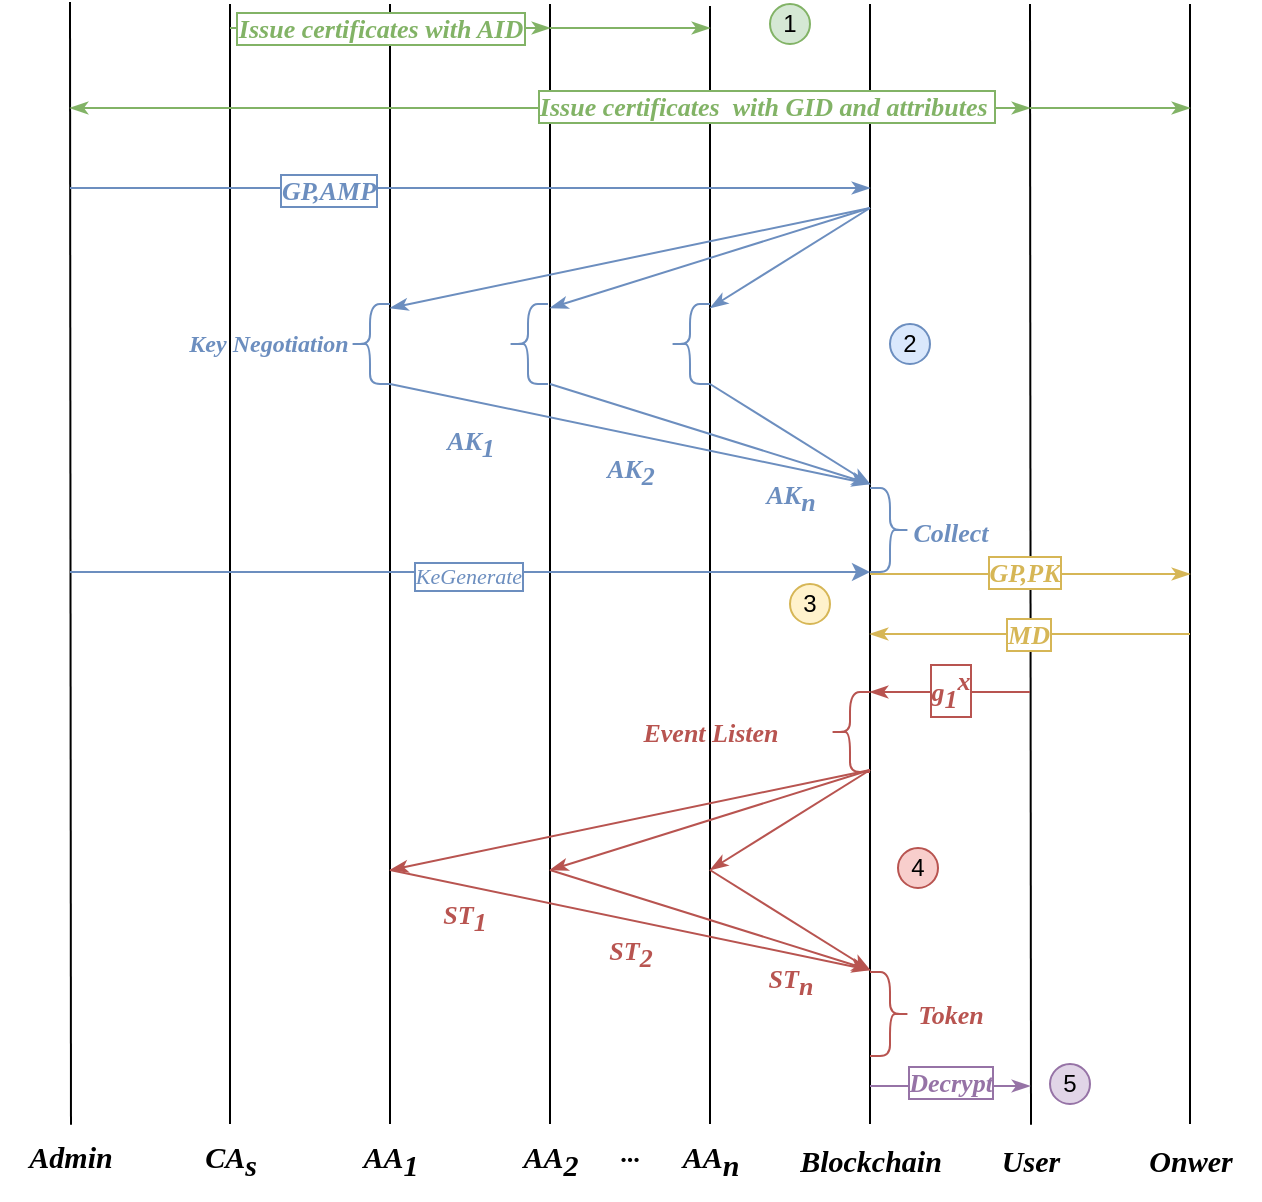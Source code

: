 <mxfile version="21.6.9" type="github">
  <diagram name="第 1 页" id="uIp9_sblfixBUAIgZwkg">
    <mxGraphModel dx="510" dy="350" grid="1" gridSize="10" guides="1" tooltips="1" connect="1" arrows="1" fold="1" page="1" pageScale="1" pageWidth="827" pageHeight="1169" math="0" shadow="0">
      <root>
        <mxCell id="0" />
        <mxCell id="1" parent="0" />
        <mxCell id="2YJbEfZzeCw0bkBX_K2v-1" value="" style="endArrow=none;html=1;rounded=0;jumpStyle=sharp;endFill=0;fontFamily=Times New Roman;fontStyle=3;fontSize=13;" parent="1" edge="1">
          <mxGeometry width="50" height="50" relative="1" as="geometry">
            <mxPoint x="120" y="340" as="sourcePoint" />
            <mxPoint x="120" y="900" as="targetPoint" />
          </mxGeometry>
        </mxCell>
        <mxCell id="2YJbEfZzeCw0bkBX_K2v-4" value="" style="endArrow=none;html=1;rounded=0;jumpStyle=sharp;endFill=0;fontFamily=Times New Roman;fontStyle=3;fontSize=13;" parent="1" edge="1">
          <mxGeometry width="50" height="50" relative="1" as="geometry">
            <mxPoint x="360" y="341" as="sourcePoint" />
            <mxPoint x="360" y="900" as="targetPoint" />
          </mxGeometry>
        </mxCell>
        <mxCell id="2YJbEfZzeCw0bkBX_K2v-2" value="" style="endArrow=none;html=1;rounded=0;jumpStyle=sharp;endFill=0;fontFamily=Times New Roman;fontStyle=3;entryX=0.507;entryY=-0.02;entryDx=0;entryDy=0;entryPerimeter=0;fontSize=13;strokeWidth=1;" parent="1" target="2YJbEfZzeCw0bkBX_K2v-33" edge="1">
          <mxGeometry width="50" height="50" relative="1" as="geometry">
            <mxPoint x="40" y="339" as="sourcePoint" />
            <mxPoint x="40" y="880" as="targetPoint" />
          </mxGeometry>
        </mxCell>
        <mxCell id="2YJbEfZzeCw0bkBX_K2v-3" value="" style="endArrow=none;html=1;rounded=0;jumpStyle=sharp;endFill=0;fontFamily=Times New Roman;fontStyle=3;fontSize=13;" parent="1" edge="1">
          <mxGeometry width="50" height="50" relative="1" as="geometry">
            <mxPoint x="280" y="340" as="sourcePoint" />
            <mxPoint x="280" y="900" as="targetPoint" />
          </mxGeometry>
        </mxCell>
        <mxCell id="2YJbEfZzeCw0bkBX_K2v-5" value="" style="endArrow=none;html=1;rounded=0;jumpStyle=sharp;endFill=0;fontFamily=Times New Roman;fontStyle=3;fontSize=13;" parent="1" edge="1">
          <mxGeometry width="50" height="50" relative="1" as="geometry">
            <mxPoint x="200" y="340" as="sourcePoint" />
            <mxPoint x="200" y="900" as="targetPoint" />
          </mxGeometry>
        </mxCell>
        <mxCell id="2YJbEfZzeCw0bkBX_K2v-6" value="" style="endArrow=none;html=1;rounded=0;jumpStyle=sharp;endFill=0;fontFamily=Times New Roman;fontStyle=3;fontSize=13;" parent="1" edge="1">
          <mxGeometry width="50" height="50" relative="1" as="geometry">
            <mxPoint x="440" y="340" as="sourcePoint" />
            <mxPoint x="440" y="900" as="targetPoint" />
          </mxGeometry>
        </mxCell>
        <mxCell id="2YJbEfZzeCw0bkBX_K2v-7" value="" style="endArrow=none;html=1;rounded=0;jumpStyle=sharp;endFill=0;fontFamily=Times New Roman;fontStyle=3;fontSize=13;" parent="1" edge="1">
          <mxGeometry width="50" height="50" relative="1" as="geometry">
            <mxPoint x="600" y="340" as="sourcePoint" />
            <mxPoint x="600" y="900" as="targetPoint" />
          </mxGeometry>
        </mxCell>
        <mxCell id="2YJbEfZzeCw0bkBX_K2v-8" value="" style="endArrow=none;html=1;rounded=0;jumpStyle=sharp;endFill=0;fontFamily=Times New Roman;fontStyle=3;entryX=0.51;entryY=-0.087;entryDx=0;entryDy=0;entryPerimeter=0;fontSize=13;" parent="1" target="2YJbEfZzeCw0bkBX_K2v-42" edge="1">
          <mxGeometry width="50" height="50" relative="1" as="geometry">
            <mxPoint x="520" y="340" as="sourcePoint" />
            <mxPoint x="520" y="880" as="targetPoint" />
          </mxGeometry>
        </mxCell>
        <mxCell id="2YJbEfZzeCw0bkBX_K2v-10" value="" style="endArrow=classicThin;html=1;rounded=0;endFill=1;fontFamily=Times New Roman;fontStyle=3;fillColor=#d5e8d4;strokeColor=#82b366;fontSize=13;" parent="1" edge="1">
          <mxGeometry width="50" height="50" relative="1" as="geometry">
            <mxPoint x="120" y="352" as="sourcePoint" />
            <mxPoint x="280" y="352" as="targetPoint" />
          </mxGeometry>
        </mxCell>
        <mxCell id="2YJbEfZzeCw0bkBX_K2v-45" value="Issue certificates with AID" style="edgeLabel;html=1;align=center;verticalAlign=middle;resizable=0;points=[];fontFamily=Times New Roman;fontStyle=3;fontColor=#82B366;fontSize=13;labelBorderColor=#82B366;" parent="2YJbEfZzeCw0bkBX_K2v-10" vertex="1" connectable="0">
          <mxGeometry x="-0.087" y="-2" relative="1" as="geometry">
            <mxPoint x="2" y="-2" as="offset" />
          </mxGeometry>
        </mxCell>
        <mxCell id="2YJbEfZzeCw0bkBX_K2v-11" value="" style="endArrow=classicThin;html=1;rounded=0;endFill=1;fontFamily=Times New Roman;fontStyle=3;fillColor=#d5e8d4;strokeColor=#82b366;fontSize=13;" parent="1" edge="1">
          <mxGeometry width="50" height="50" relative="1" as="geometry">
            <mxPoint x="280" y="352" as="sourcePoint" />
            <mxPoint x="360" y="352" as="targetPoint" />
          </mxGeometry>
        </mxCell>
        <mxCell id="2YJbEfZzeCw0bkBX_K2v-12" value="" style="endArrow=classicThin;html=1;rounded=0;endFill=1;fontFamily=Times New Roman;fontStyle=3;fillColor=#d5e8d4;strokeColor=#82b366;fontSize=13;" parent="1" edge="1">
          <mxGeometry width="50" height="50" relative="1" as="geometry">
            <mxPoint x="120" y="392" as="sourcePoint" />
            <mxPoint x="520" y="392" as="targetPoint" />
          </mxGeometry>
        </mxCell>
        <mxCell id="2YJbEfZzeCw0bkBX_K2v-46" value="Issue certificates&amp;nbsp; with GID and attributes&amp;nbsp;" style="edgeLabel;html=1;align=center;verticalAlign=middle;resizable=0;points=[];fontFamily=Times New Roman;fontStyle=3;fontColor=#82B366;fontSize=13;labelBorderColor=#82B366;" parent="2YJbEfZzeCw0bkBX_K2v-12" vertex="1" connectable="0">
          <mxGeometry x="0.34" relative="1" as="geometry">
            <mxPoint y="-1" as="offset" />
          </mxGeometry>
        </mxCell>
        <mxCell id="2YJbEfZzeCw0bkBX_K2v-13" value="" style="endArrow=classicThin;html=1;rounded=0;endFill=1;fontFamily=Times New Roman;fontStyle=3;fillColor=#d5e8d4;strokeColor=#82b366;fontSize=13;" parent="1" edge="1">
          <mxGeometry width="50" height="50" relative="1" as="geometry">
            <mxPoint x="520" y="392" as="sourcePoint" />
            <mxPoint x="600" y="392" as="targetPoint" />
          </mxGeometry>
        </mxCell>
        <mxCell id="2YJbEfZzeCw0bkBX_K2v-16" value="" style="endArrow=classicThin;html=1;rounded=0;endFill=1;fontFamily=Times New Roman;fontStyle=3;fillColor=#dae8fc;strokeColor=#6c8ebf;fontSize=13;" parent="1" edge="1">
          <mxGeometry width="50" height="50" relative="1" as="geometry">
            <mxPoint x="40" y="432" as="sourcePoint" />
            <mxPoint x="440" y="432" as="targetPoint" />
          </mxGeometry>
        </mxCell>
        <mxCell id="2YJbEfZzeCw0bkBX_K2v-47" value="GP,AMP" style="edgeLabel;html=1;align=center;verticalAlign=middle;resizable=0;points=[];fontFamily=Times New Roman;fontStyle=3;fontColor=#6c8ebf;fontSize=13;labelBorderColor=#6C8EBF;" parent="2YJbEfZzeCw0bkBX_K2v-16" vertex="1" connectable="0">
          <mxGeometry x="-0.355" y="-1" relative="1" as="geometry">
            <mxPoint as="offset" />
          </mxGeometry>
        </mxCell>
        <mxCell id="2YJbEfZzeCw0bkBX_K2v-17" value="" style="endArrow=classicThin;html=1;rounded=0;endFill=1;fontFamily=Times New Roman;fontStyle=3;fillColor=#dae8fc;strokeColor=#6c8ebf;fontSize=13;" parent="1" edge="1">
          <mxGeometry width="50" height="50" relative="1" as="geometry">
            <mxPoint x="440" y="442" as="sourcePoint" />
            <mxPoint x="200" y="492" as="targetPoint" />
          </mxGeometry>
        </mxCell>
        <mxCell id="2YJbEfZzeCw0bkBX_K2v-18" value="" style="endArrow=classicThin;html=1;rounded=0;endFill=1;fontFamily=Times New Roman;fontStyle=3;fillColor=#dae8fc;strokeColor=#6c8ebf;fontSize=13;" parent="1" edge="1">
          <mxGeometry width="50" height="50" relative="1" as="geometry">
            <mxPoint x="440" y="442" as="sourcePoint" />
            <mxPoint x="280" y="492" as="targetPoint" />
          </mxGeometry>
        </mxCell>
        <mxCell id="2YJbEfZzeCw0bkBX_K2v-19" value="" style="endArrow=classicThin;html=1;rounded=0;endFill=1;fontFamily=Times New Roman;fontStyle=3;fillColor=#dae8fc;strokeColor=#6c8ebf;fontSize=13;" parent="1" edge="1">
          <mxGeometry width="50" height="50" relative="1" as="geometry">
            <mxPoint x="440" y="442" as="sourcePoint" />
            <mxPoint x="360" y="492" as="targetPoint" />
          </mxGeometry>
        </mxCell>
        <mxCell id="2YJbEfZzeCw0bkBX_K2v-20" value="" style="endArrow=classicThin;html=1;rounded=0;endFill=1;fontFamily=Times New Roman;fontStyle=3;fillColor=#dae8fc;strokeColor=#6c8ebf;fontSize=13;" parent="1" edge="1">
          <mxGeometry width="50" height="50" relative="1" as="geometry">
            <mxPoint x="200" y="530" as="sourcePoint" />
            <mxPoint x="440" y="580" as="targetPoint" />
          </mxGeometry>
        </mxCell>
        <mxCell id="2YJbEfZzeCw0bkBX_K2v-21" value="" style="endArrow=classicThin;html=1;rounded=0;endFill=1;fontFamily=Times New Roman;fontStyle=3;fillColor=#dae8fc;strokeColor=#6c8ebf;fontSize=13;" parent="1" edge="1">
          <mxGeometry width="50" height="50" relative="1" as="geometry">
            <mxPoint x="280" y="530" as="sourcePoint" />
            <mxPoint x="440" y="580" as="targetPoint" />
          </mxGeometry>
        </mxCell>
        <mxCell id="2YJbEfZzeCw0bkBX_K2v-22" value="" style="endArrow=classicThin;html=1;rounded=0;endFill=1;fontFamily=Times New Roman;fontStyle=3;fillColor=#dae8fc;strokeColor=#6c8ebf;fontSize=13;" parent="1" edge="1">
          <mxGeometry width="50" height="50" relative="1" as="geometry">
            <mxPoint x="360" y="530" as="sourcePoint" />
            <mxPoint x="440" y="580" as="targetPoint" />
          </mxGeometry>
        </mxCell>
        <mxCell id="2YJbEfZzeCw0bkBX_K2v-23" value="" style="endArrow=classicThin;html=1;rounded=0;endFill=1;fontFamily=Times New Roman;fontStyle=3;fillColor=#fff2cc;strokeColor=#d6b656;fontSize=13;" parent="1" edge="1">
          <mxGeometry width="50" height="50" relative="1" as="geometry">
            <mxPoint x="440" y="625" as="sourcePoint" />
            <mxPoint x="600" y="625" as="targetPoint" />
          </mxGeometry>
        </mxCell>
        <mxCell id="2YJbEfZzeCw0bkBX_K2v-53" value="GP,PK" style="edgeLabel;html=1;align=center;verticalAlign=middle;resizable=0;points=[];fontFamily=Times New Roman;fontStyle=3;fontColor=#d6b656;fontSize=13;labelBackgroundColor=default;labelBorderColor=#D6B656;" parent="2YJbEfZzeCw0bkBX_K2v-23" vertex="1" connectable="0">
          <mxGeometry x="0.412" y="1" relative="1" as="geometry">
            <mxPoint x="-36" as="offset" />
          </mxGeometry>
        </mxCell>
        <mxCell id="2YJbEfZzeCw0bkBX_K2v-24" value="" style="endArrow=classicThin;html=1;rounded=0;endFill=1;fontFamily=Times New Roman;fontStyle=3;fillColor=#f8cecc;strokeColor=#b85450;fontColor=#B85450;fontSize=13;" parent="1" edge="1">
          <mxGeometry width="50" height="50" relative="1" as="geometry">
            <mxPoint x="520" y="684" as="sourcePoint" />
            <mxPoint x="440" y="684" as="targetPoint" />
          </mxGeometry>
        </mxCell>
        <mxCell id="2YJbEfZzeCw0bkBX_K2v-66" value="g&lt;sub style=&quot;font-size: 13px;&quot;&gt;1&lt;/sub&gt;&lt;sup style=&quot;font-size: 13px;&quot;&gt;x&lt;/sup&gt;" style="edgeLabel;html=1;align=center;verticalAlign=middle;resizable=0;points=[];fontFamily=Times New Roman;fontStyle=3;fontColor=#B85450;fontSize=13;labelBorderColor=#B85450;" parent="2YJbEfZzeCw0bkBX_K2v-24" vertex="1" connectable="0">
          <mxGeometry y="-1" relative="1" as="geometry">
            <mxPoint as="offset" />
          </mxGeometry>
        </mxCell>
        <mxCell id="2YJbEfZzeCw0bkBX_K2v-25" value="" style="endArrow=classicThin;html=1;rounded=0;endFill=1;fontFamily=Times New Roman;fontStyle=3;fontColor=#B85450;fillColor=#f8cecc;strokeColor=#b85450;fontSize=13;" parent="1" edge="1">
          <mxGeometry width="50" height="50" relative="1" as="geometry">
            <mxPoint x="440" y="723" as="sourcePoint" />
            <mxPoint x="200" y="773" as="targetPoint" />
          </mxGeometry>
        </mxCell>
        <mxCell id="2YJbEfZzeCw0bkBX_K2v-26" value="" style="endArrow=classicThin;html=1;rounded=0;endFill=1;fontFamily=Times New Roman;fontStyle=3;fontColor=#B85450;fillColor=#f8cecc;strokeColor=#b85450;fontSize=13;" parent="1" edge="1">
          <mxGeometry width="50" height="50" relative="1" as="geometry">
            <mxPoint x="440" y="723" as="sourcePoint" />
            <mxPoint x="280" y="773" as="targetPoint" />
          </mxGeometry>
        </mxCell>
        <mxCell id="2YJbEfZzeCw0bkBX_K2v-27" value="" style="endArrow=classicThin;html=1;rounded=0;endFill=1;fontFamily=Times New Roman;fontStyle=3;fontColor=#B85450;fillColor=#f8cecc;strokeColor=#b85450;fontSize=13;" parent="1" edge="1">
          <mxGeometry width="50" height="50" relative="1" as="geometry">
            <mxPoint x="440" y="723" as="sourcePoint" />
            <mxPoint x="360" y="773" as="targetPoint" />
          </mxGeometry>
        </mxCell>
        <mxCell id="2YJbEfZzeCw0bkBX_K2v-28" value="" style="endArrow=classicThin;html=1;rounded=0;endFill=1;fontFamily=Times New Roman;fontStyle=3;fontColor=#B85450;fillColor=#f8cecc;strokeColor=#b85450;fontSize=13;" parent="1" edge="1">
          <mxGeometry width="50" height="50" relative="1" as="geometry">
            <mxPoint x="360" y="773" as="sourcePoint" />
            <mxPoint x="440" y="823" as="targetPoint" />
          </mxGeometry>
        </mxCell>
        <mxCell id="2YJbEfZzeCw0bkBX_K2v-29" value="" style="endArrow=classicThin;html=1;rounded=0;endFill=1;fontFamily=Times New Roman;fontStyle=3;fontColor=#B85450;fillColor=#f8cecc;strokeColor=#b85450;fontSize=13;" parent="1" edge="1">
          <mxGeometry width="50" height="50" relative="1" as="geometry">
            <mxPoint x="280" y="773" as="sourcePoint" />
            <mxPoint x="440" y="823" as="targetPoint" />
          </mxGeometry>
        </mxCell>
        <mxCell id="2YJbEfZzeCw0bkBX_K2v-30" value="" style="endArrow=classicThin;html=1;rounded=0;endFill=1;fontFamily=Times New Roman;fontStyle=3;fontColor=#B85450;fillColor=#f8cecc;strokeColor=#b85450;fontSize=13;" parent="1" edge="1">
          <mxGeometry width="50" height="50" relative="1" as="geometry">
            <mxPoint x="200" y="773" as="sourcePoint" />
            <mxPoint x="440" y="823" as="targetPoint" />
          </mxGeometry>
        </mxCell>
        <mxCell id="2YJbEfZzeCw0bkBX_K2v-31" value="" style="endArrow=classicThin;html=1;rounded=0;endFill=1;fontFamily=Times New Roman;fontStyle=3;fillColor=#e1d5e7;strokeColor=#9673a6;fontSize=13;" parent="1" edge="1">
          <mxGeometry width="50" height="50" relative="1" as="geometry">
            <mxPoint x="440" y="881" as="sourcePoint" />
            <mxPoint x="520" y="881" as="targetPoint" />
          </mxGeometry>
        </mxCell>
        <mxCell id="2YJbEfZzeCw0bkBX_K2v-67" value="Decrypt" style="edgeLabel;html=1;align=center;verticalAlign=middle;resizable=0;points=[];fontFamily=Times New Roman;fontStyle=3;fontColor=#9673a6;fontSize=13;labelBorderColor=#9673a6;" parent="2YJbEfZzeCw0bkBX_K2v-31" vertex="1" connectable="0">
          <mxGeometry x="0.1" y="-1" relative="1" as="geometry">
            <mxPoint x="-4" y="-3" as="offset" />
          </mxGeometry>
        </mxCell>
        <mxCell id="2YJbEfZzeCw0bkBX_K2v-33" value="Admin" style="text;html=1;align=center;verticalAlign=middle;resizable=0;points=[];autosize=1;strokeColor=none;fillColor=none;fontFamily=Times New Roman;fontStyle=3;fontSize=15;" parent="1" vertex="1">
          <mxGeometry x="5" y="901" width="70" height="30" as="geometry" />
        </mxCell>
        <mxCell id="2YJbEfZzeCw0bkBX_K2v-34" value="CA&lt;sub style=&quot;font-size: 15px;&quot;&gt;s&lt;/sub&gt;" style="text;html=1;align=center;verticalAlign=middle;resizable=0;points=[];autosize=1;strokeColor=none;fillColor=none;fontFamily=Times New Roman;fontStyle=3;fontSize=15;" parent="1" vertex="1">
          <mxGeometry x="95" y="898" width="50" height="40" as="geometry" />
        </mxCell>
        <mxCell id="2YJbEfZzeCw0bkBX_K2v-37" value="AA&lt;sub style=&quot;font-size: 15px;&quot;&gt;1&lt;/sub&gt;" style="text;html=1;align=center;verticalAlign=middle;resizable=0;points=[];autosize=1;strokeColor=none;fillColor=none;fontFamily=Times New Roman;fontStyle=3;fontSize=15;" parent="1" vertex="1">
          <mxGeometry x="175" y="898" width="50" height="40" as="geometry" />
        </mxCell>
        <mxCell id="2YJbEfZzeCw0bkBX_K2v-38" value="AA&lt;sub style=&quot;font-size: 15px;&quot;&gt;2&lt;/sub&gt;" style="text;html=1;align=center;verticalAlign=middle;resizable=0;points=[];autosize=1;strokeColor=none;fillColor=none;fontFamily=Times New Roman;fontStyle=3;fontSize=15;" parent="1" vertex="1">
          <mxGeometry x="255" y="898" width="50" height="40" as="geometry" />
        </mxCell>
        <mxCell id="2YJbEfZzeCw0bkBX_K2v-39" value="AA&lt;span style=&quot;font-size: 15px;&quot;&gt;&lt;sub style=&quot;font-size: 15px;&quot;&gt;n&lt;/sub&gt;&lt;/span&gt;" style="text;html=1;align=center;verticalAlign=middle;resizable=0;points=[];autosize=1;strokeColor=none;fillColor=none;fontFamily=Times New Roman;fontStyle=3;fontSize=15;" parent="1" vertex="1">
          <mxGeometry x="335" y="898" width="50" height="40" as="geometry" />
        </mxCell>
        <mxCell id="2YJbEfZzeCw0bkBX_K2v-40" value="..." style="text;html=1;align=center;verticalAlign=middle;resizable=0;points=[];autosize=1;strokeColor=none;fillColor=none;fontFamily=Times New Roman;fontStyle=3;fontSize=13;" parent="1" vertex="1">
          <mxGeometry x="305" y="899" width="30" height="30" as="geometry" />
        </mxCell>
        <mxCell id="2YJbEfZzeCw0bkBX_K2v-41" value="Blockchain" style="text;html=1;align=center;verticalAlign=middle;resizable=0;points=[];autosize=1;strokeColor=none;fillColor=none;fontFamily=Times New Roman;fontStyle=3;fontSize=15;" parent="1" vertex="1">
          <mxGeometry x="395" y="903" width="90" height="30" as="geometry" />
        </mxCell>
        <mxCell id="2YJbEfZzeCw0bkBX_K2v-42" value="User" style="text;html=1;align=center;verticalAlign=middle;resizable=0;points=[];autosize=1;strokeColor=none;fillColor=none;fontFamily=Times New Roman;fontStyle=3;fontSize=15;" parent="1" vertex="1">
          <mxGeometry x="495" y="903" width="50" height="30" as="geometry" />
        </mxCell>
        <mxCell id="2YJbEfZzeCw0bkBX_K2v-43" value="Onwer" style="text;html=1;align=center;verticalAlign=middle;resizable=0;points=[];autosize=1;strokeColor=none;fillColor=none;fontFamily=Times New Roman;fontStyle=3;fontSize=15;" parent="1" vertex="1">
          <mxGeometry x="565" y="903" width="70" height="30" as="geometry" />
        </mxCell>
        <mxCell id="2YJbEfZzeCw0bkBX_K2v-48" value="AK&lt;sub style=&quot;font-size: 13px;&quot;&gt;1&lt;/sub&gt;" style="text;html=1;align=center;verticalAlign=middle;resizable=0;points=[];autosize=1;fontFamily=Times New Roman;fontStyle=3;fontColor=#6c8ebf;fontSize=13;" parent="1" vertex="1">
          <mxGeometry x="215" y="545" width="50" height="30" as="geometry" />
        </mxCell>
        <mxCell id="2YJbEfZzeCw0bkBX_K2v-49" value="AK&lt;sub style=&quot;font-size: 13px;&quot;&gt;2&lt;/sub&gt;" style="text;html=1;align=center;verticalAlign=middle;resizable=0;points=[];autosize=1;strokeColor=none;fillColor=none;fontFamily=Times New Roman;fontStyle=3;fontColor=#6c8ebf;fontSize=13;" parent="1" vertex="1">
          <mxGeometry x="295" y="559" width="50" height="30" as="geometry" />
        </mxCell>
        <mxCell id="2YJbEfZzeCw0bkBX_K2v-50" value="AK&lt;span style=&quot;font-size: 13px;&quot;&gt;&lt;sub style=&quot;font-size: 13px;&quot;&gt;n&lt;/sub&gt;&lt;/span&gt;" style="text;html=1;align=center;verticalAlign=middle;resizable=0;points=[];autosize=1;strokeColor=none;fillColor=none;fontFamily=Times New Roman;fontStyle=3;fontColor=#6c8ebf;fontSize=13;" parent="1" vertex="1">
          <mxGeometry x="375" y="572" width="50" height="30" as="geometry" />
        </mxCell>
        <mxCell id="2YJbEfZzeCw0bkBX_K2v-51" value="" style="shape=curlyBracket;whiteSpace=wrap;html=1;rounded=1;flipH=1;labelPosition=right;verticalLabelPosition=middle;align=left;verticalAlign=middle;size=0.5;fontFamily=Times New Roman;fontStyle=3;fillColor=#dae8fc;strokeColor=#6c8ebf;fontSize=13;" parent="1" vertex="1">
          <mxGeometry x="440" y="582" width="20" height="42" as="geometry" />
        </mxCell>
        <mxCell id="2YJbEfZzeCw0bkBX_K2v-52" value="&lt;font color=&quot;#6c8ebf&quot; style=&quot;font-size: 13px;&quot;&gt;Collect&lt;/font&gt;" style="text;html=1;align=center;verticalAlign=middle;resizable=0;points=[];autosize=1;strokeColor=none;fillColor=none;fontFamily=Times New Roman;fontStyle=3;fontSize=13;" parent="1" vertex="1">
          <mxGeometry x="450" y="589" width="60" height="30" as="geometry" />
        </mxCell>
        <mxCell id="2YJbEfZzeCw0bkBX_K2v-56" value="" style="shape=curlyBracket;whiteSpace=wrap;html=1;rounded=1;labelPosition=left;verticalLabelPosition=middle;align=right;verticalAlign=middle;fontFamily=Times New Roman;fontStyle=3;fillColor=#f8cecc;strokeColor=#b85450;fontSize=13;" parent="1" vertex="1">
          <mxGeometry x="420" y="684" width="20" height="40" as="geometry" />
        </mxCell>
        <mxCell id="2YJbEfZzeCw0bkBX_K2v-57" value="&lt;font style=&quot;font-size: 13px;&quot;&gt;Event Listen&lt;/font&gt;" style="text;html=1;align=center;verticalAlign=middle;resizable=0;points=[];autosize=1;strokeColor=none;fillColor=none;fontFamily=Times New Roman;fontStyle=3;fontColor=#B85450;fontSize=13;" parent="1" vertex="1">
          <mxGeometry x="315" y="689" width="90" height="30" as="geometry" />
        </mxCell>
        <mxCell id="2YJbEfZzeCw0bkBX_K2v-58" value="ST&lt;sub style=&quot;font-size: 13px;&quot;&gt;1&lt;/sub&gt;" style="text;html=1;align=center;verticalAlign=middle;resizable=0;points=[];autosize=1;strokeColor=none;fillColor=none;fontFamily=Times New Roman;fontStyle=3;fontColor=#B85450;fontSize=13;" parent="1" vertex="1">
          <mxGeometry x="212" y="782" width="50" height="30" as="geometry" />
        </mxCell>
        <mxCell id="2YJbEfZzeCw0bkBX_K2v-60" value="ST&lt;sub style=&quot;font-size: 13px;&quot;&gt;2&lt;/sub&gt;" style="text;html=1;align=center;verticalAlign=middle;resizable=0;points=[];autosize=1;strokeColor=none;fillColor=none;fontFamily=Times New Roman;fontStyle=3;fontColor=#B85450;fontSize=13;" parent="1" vertex="1">
          <mxGeometry x="295" y="800" width="50" height="30" as="geometry" />
        </mxCell>
        <mxCell id="2YJbEfZzeCw0bkBX_K2v-61" value="ST&lt;sub style=&quot;font-size: 13px;&quot;&gt;n&lt;/sub&gt;" style="text;html=1;align=center;verticalAlign=middle;resizable=0;points=[];autosize=1;strokeColor=none;fillColor=none;fontFamily=Times New Roman;fontStyle=3;fontColor=#B85450;fontSize=13;" parent="1" vertex="1">
          <mxGeometry x="375" y="814" width="50" height="30" as="geometry" />
        </mxCell>
        <mxCell id="2YJbEfZzeCw0bkBX_K2v-63" value="" style="shape=curlyBracket;whiteSpace=wrap;html=1;rounded=1;flipH=1;labelPosition=right;verticalLabelPosition=middle;align=left;verticalAlign=middle;size=0.5;fontFamily=Times New Roman;fontStyle=3;fillColor=#f8cecc;strokeColor=#b85450;fontSize=13;" parent="1" vertex="1">
          <mxGeometry x="440" y="824" width="20" height="42" as="geometry" />
        </mxCell>
        <mxCell id="2YJbEfZzeCw0bkBX_K2v-64" value="Token" style="text;html=1;align=center;verticalAlign=middle;resizable=0;points=[];autosize=1;strokeColor=none;fillColor=none;fontFamily=Times New Roman;fontStyle=3;fontColor=#B85450;fontSize=13;" parent="1" vertex="1">
          <mxGeometry x="450" y="830" width="60" height="30" as="geometry" />
        </mxCell>
        <mxCell id="2YJbEfZzeCw0bkBX_K2v-68" value="" style="endArrow=classicThin;html=1;rounded=0;endFill=1;fontFamily=Times New Roman;fontStyle=3;fillColor=#fff2cc;strokeColor=#d6b656;fontSize=13;" parent="1" edge="1">
          <mxGeometry width="50" height="50" relative="1" as="geometry">
            <mxPoint x="600" y="655" as="sourcePoint" />
            <mxPoint x="440" y="655" as="targetPoint" />
          </mxGeometry>
        </mxCell>
        <mxCell id="2YJbEfZzeCw0bkBX_K2v-69" value="MD" style="edgeLabel;html=1;align=center;verticalAlign=middle;resizable=0;points=[];fontFamily=Times New Roman;fontStyle=3;fontColor=#D6B656;fontSize=13;labelBorderColor=#D6B656;" parent="2YJbEfZzeCw0bkBX_K2v-68" vertex="1" connectable="0">
          <mxGeometry x="-0.024" y="2" relative="1" as="geometry">
            <mxPoint x="-3" y="-2" as="offset" />
          </mxGeometry>
        </mxCell>
        <mxCell id="2YJbEfZzeCw0bkBX_K2v-71" value="" style="shape=curlyBracket;html=1;rounded=1;labelPosition=left;verticalLabelPosition=middle;align=right;verticalAlign=middle;fontFamily=Times New Roman;fontStyle=3;fillColor=#dae8fc;strokeColor=#6c8ebf;fontColor=#6c8ebf;fontSize=13;" parent="1" vertex="1">
          <mxGeometry x="180" y="490" width="20" height="40" as="geometry" />
        </mxCell>
        <mxCell id="2YJbEfZzeCw0bkBX_K2v-72" value="" style="shape=curlyBracket;html=1;rounded=1;labelPosition=left;verticalLabelPosition=middle;align=right;verticalAlign=middle;fontFamily=Times New Roman;fontStyle=3;fillColor=#dae8fc;strokeColor=#6c8ebf;fontColor=#6c8ebf;fontSize=13;" parent="1" vertex="1">
          <mxGeometry x="259" y="490" width="20" height="40" as="geometry" />
        </mxCell>
        <mxCell id="2YJbEfZzeCw0bkBX_K2v-74" value="" style="shape=curlyBracket;html=1;rounded=1;labelPosition=left;verticalLabelPosition=middle;align=right;verticalAlign=middle;fontFamily=Times New Roman;fontStyle=3;fillColor=#dae8fc;strokeColor=#6c8ebf;fontColor=#6c8ebf;fontSize=13;" parent="1" vertex="1">
          <mxGeometry x="340" y="490" width="20" height="40" as="geometry" />
        </mxCell>
        <mxCell id="2YJbEfZzeCw0bkBX_K2v-78" value="1" style="ellipse;whiteSpace=wrap;html=1;fillColor=#d5e8d4;strokeColor=#82b366;" parent="1" vertex="1">
          <mxGeometry x="390" y="340" width="20" height="20" as="geometry" />
        </mxCell>
        <mxCell id="2YJbEfZzeCw0bkBX_K2v-79" value="2" style="ellipse;whiteSpace=wrap;html=1;fillColor=#dae8fc;strokeColor=#6c8ebf;" parent="1" vertex="1">
          <mxGeometry x="450" y="500" width="20" height="20" as="geometry" />
        </mxCell>
        <mxCell id="2YJbEfZzeCw0bkBX_K2v-80" value="3" style="ellipse;whiteSpace=wrap;html=1;fillColor=#fff2cc;strokeColor=#d6b656;" parent="1" vertex="1">
          <mxGeometry x="400" y="630" width="20" height="20" as="geometry" />
        </mxCell>
        <mxCell id="2YJbEfZzeCw0bkBX_K2v-81" value="4" style="ellipse;whiteSpace=wrap;html=1;fillColor=#f8cecc;strokeColor=#b85450;" parent="1" vertex="1">
          <mxGeometry x="454" y="762" width="20" height="20" as="geometry" />
        </mxCell>
        <mxCell id="2YJbEfZzeCw0bkBX_K2v-82" value="5" style="ellipse;whiteSpace=wrap;html=1;fillColor=#e1d5e7;strokeColor=#9673a6;" parent="1" vertex="1">
          <mxGeometry x="530" y="870" width="20" height="20" as="geometry" />
        </mxCell>
        <mxCell id="2YJbEfZzeCw0bkBX_K2v-83" value="&lt;font face=&quot;Times New Roman&quot; color=&quot;#6c8ebf&quot;&gt;&lt;i&gt;&lt;b&gt;Key Negotiation&lt;/b&gt;&lt;/i&gt;&lt;/font&gt;" style="text;html=1;align=center;verticalAlign=middle;resizable=0;points=[];autosize=1;strokeColor=none;fillColor=none;" parent="1" vertex="1">
          <mxGeometry x="89" y="495" width="100" height="30" as="geometry" />
        </mxCell>
        <mxCell id="2YJbEfZzeCw0bkBX_K2v-85" value="" style="endArrow=classicThin;html=1;rounded=0;endFill=1;fillColor=#d5e8d4;strokeColor=#82b366;" parent="1" edge="1">
          <mxGeometry width="50" height="50" relative="1" as="geometry">
            <mxPoint x="120" y="392" as="sourcePoint" />
            <mxPoint x="40" y="392" as="targetPoint" />
          </mxGeometry>
        </mxCell>
        <mxCell id="SBpCEvWJhNtqc0kfGiNu-1" value="" style="endArrow=classic;html=1;rounded=0;fillColor=#dae8fc;strokeColor=#6C8EBF;" edge="1" parent="1">
          <mxGeometry width="50" height="50" relative="1" as="geometry">
            <mxPoint x="40" y="624" as="sourcePoint" />
            <mxPoint x="440" y="624" as="targetPoint" />
          </mxGeometry>
        </mxCell>
        <mxCell id="SBpCEvWJhNtqc0kfGiNu-3" value="KeGenerate" style="edgeLabel;html=1;align=center;verticalAlign=middle;resizable=0;points=[];labelBorderColor=#6C8EBF;fontColor=#6C8EBF;fontStyle=2;fontFamily=Times New Roman;" vertex="1" connectable="0" parent="SBpCEvWJhNtqc0kfGiNu-1">
          <mxGeometry x="-0.006" y="-2" relative="1" as="geometry">
            <mxPoint as="offset" />
          </mxGeometry>
        </mxCell>
      </root>
    </mxGraphModel>
  </diagram>
</mxfile>
